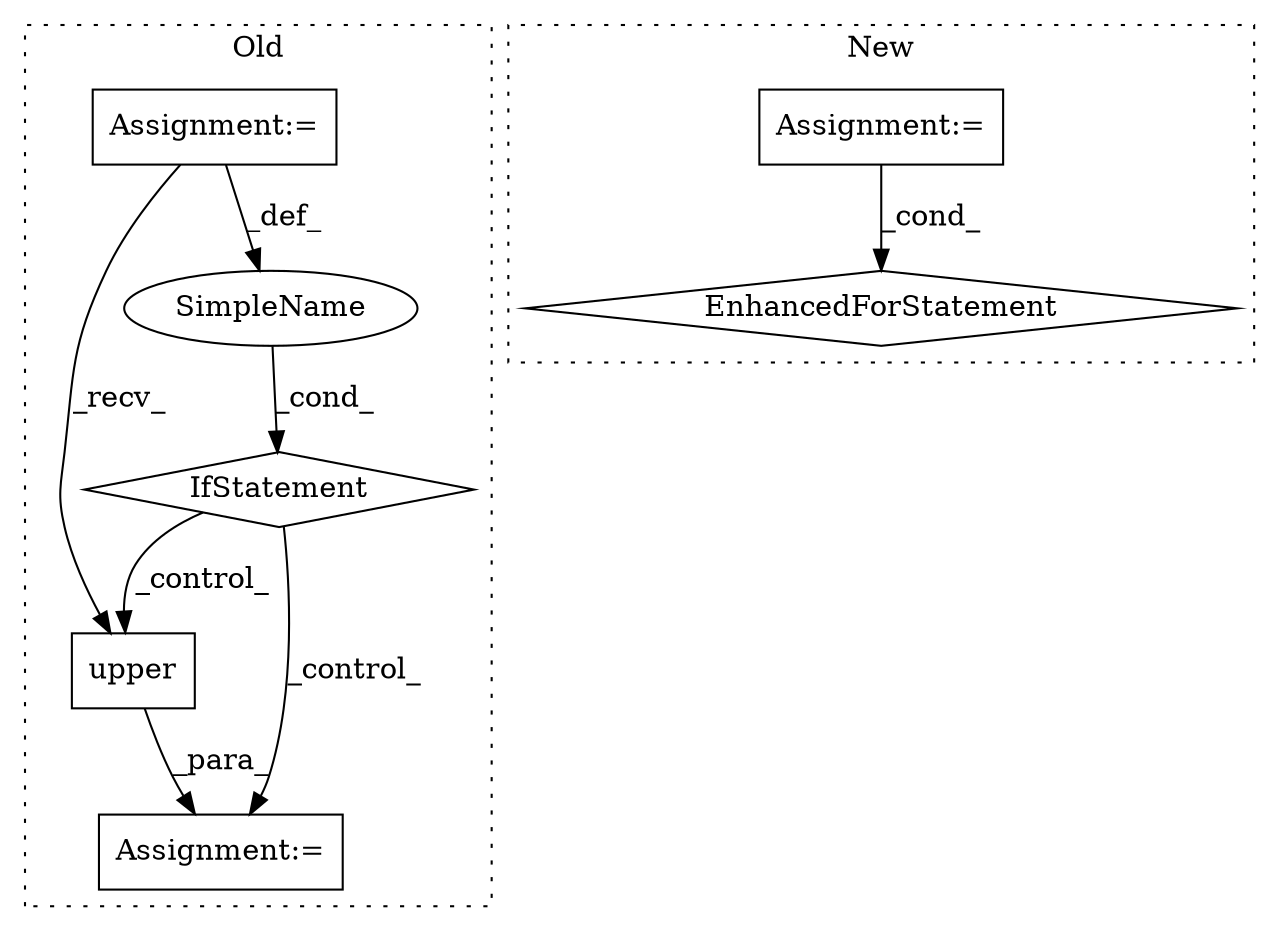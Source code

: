 digraph G {
subgraph cluster0 {
1 [label="upper" a="32" s="4968" l="7" shape="box"];
4 [label="Assignment:=" a="7" s="4939" l="1" shape="box"];
5 [label="IfStatement" a="25" s="4775,4807" l="10,2" shape="diamond"];
6 [label="SimpleName" a="42" s="" l="" shape="ellipse"];
7 [label="Assignment:=" a="7" s="4571" l="1" shape="box"];
label = "Old";
style="dotted";
}
subgraph cluster1 {
2 [label="EnhancedForStatement" a="70" s="4126,4203" l="53,2" shape="diamond"];
3 [label="Assignment:=" a="7" s="4126,4203" l="53,2" shape="box"];
label = "New";
style="dotted";
}
1 -> 4 [label="_para_"];
3 -> 2 [label="_cond_"];
5 -> 1 [label="_control_"];
5 -> 4 [label="_control_"];
6 -> 5 [label="_cond_"];
7 -> 1 [label="_recv_"];
7 -> 6 [label="_def_"];
}